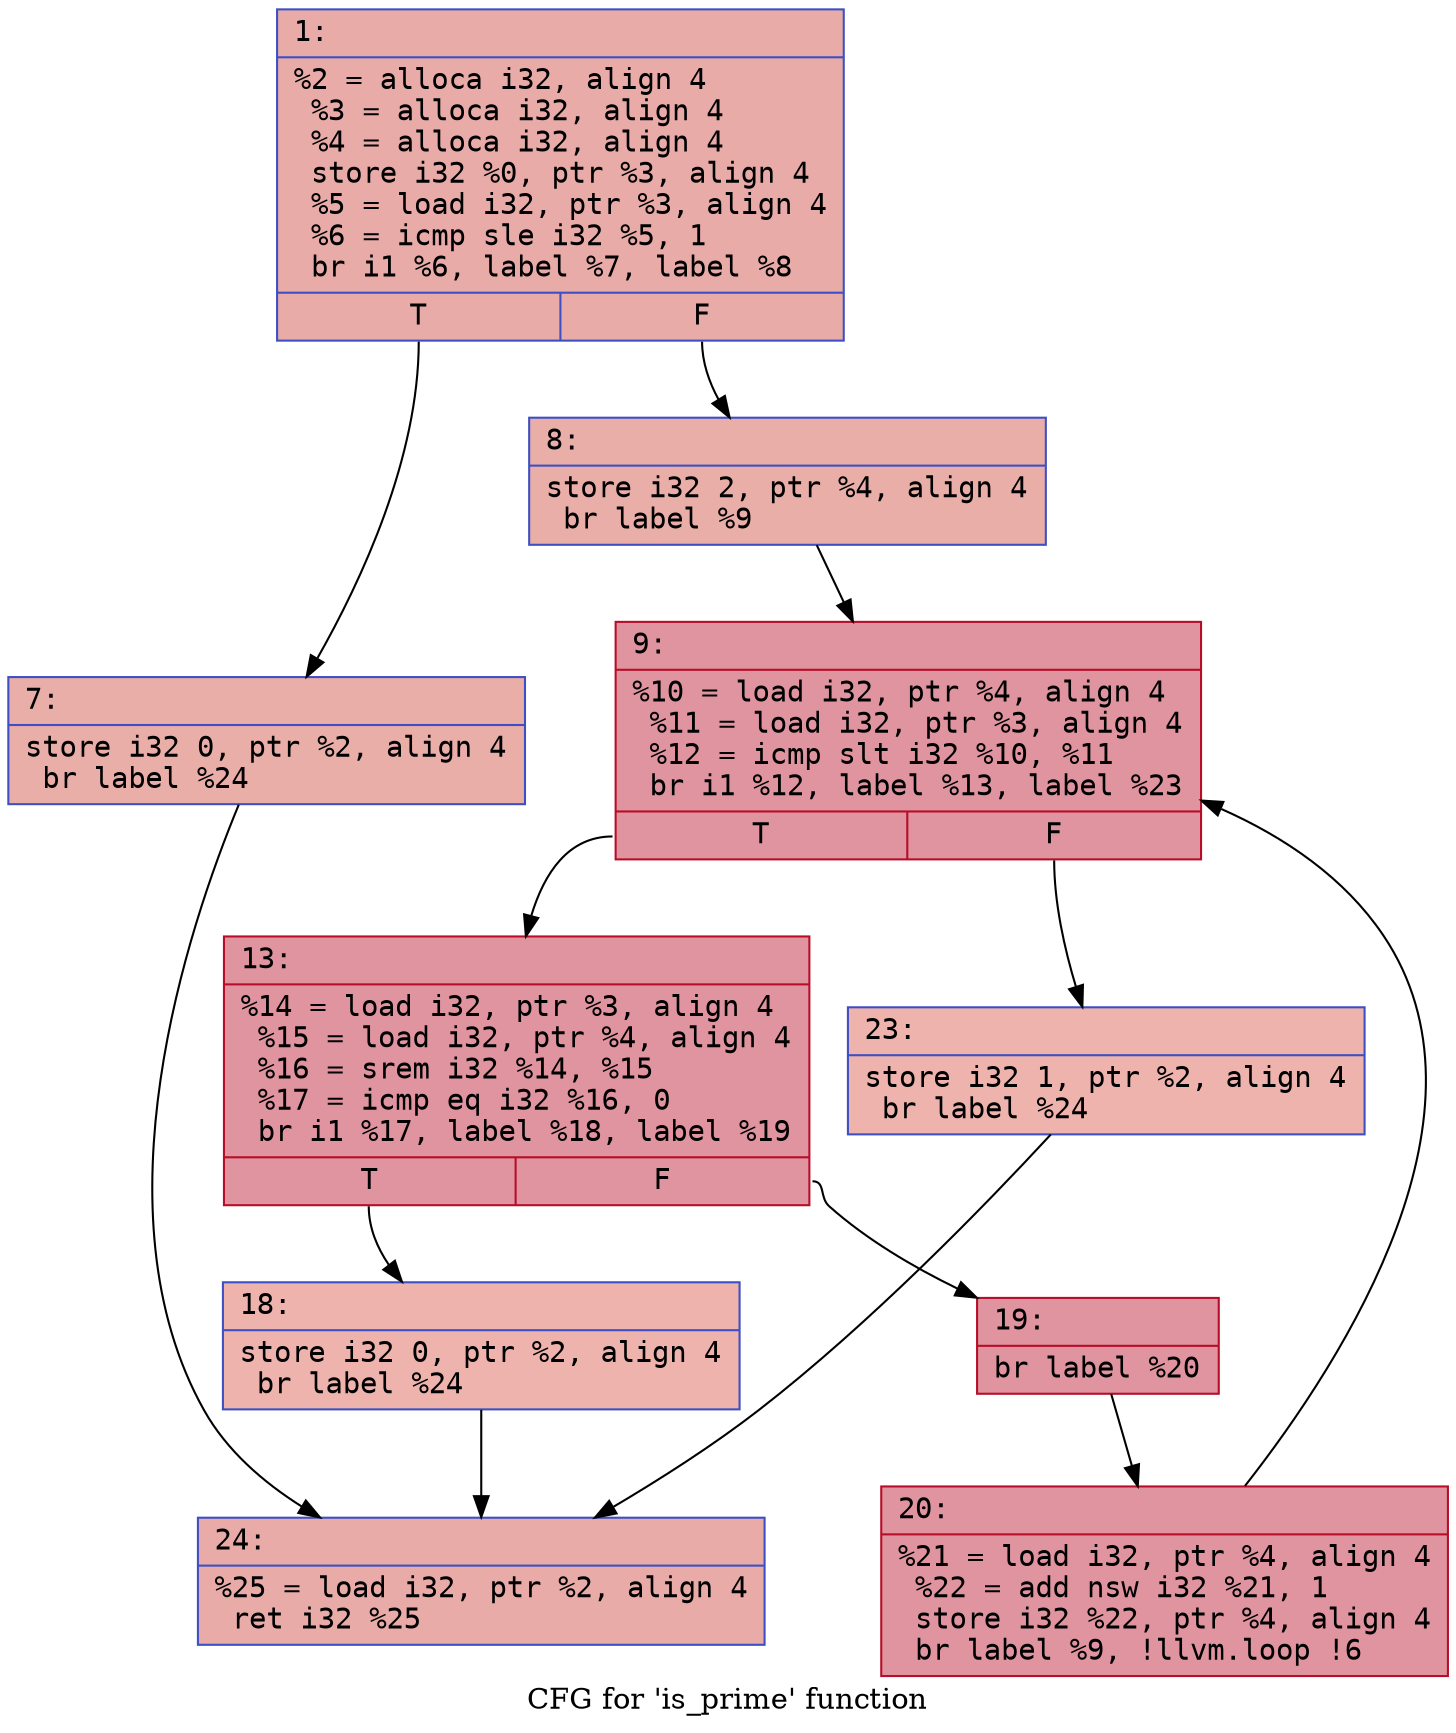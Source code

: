 digraph "CFG for 'is_prime' function" {
	label="CFG for 'is_prime' function";

	Node0x62934644ebb0 [shape=record,color="#3d50c3ff", style=filled, fillcolor="#cc403a70" fontname="Courier",label="{1:\l|  %2 = alloca i32, align 4\l  %3 = alloca i32, align 4\l  %4 = alloca i32, align 4\l  store i32 %0, ptr %3, align 4\l  %5 = load i32, ptr %3, align 4\l  %6 = icmp sle i32 %5, 1\l  br i1 %6, label %7, label %8\l|{<s0>T|<s1>F}}"];
	Node0x62934644ebb0:s0 -> Node0x62934644eab0[tooltip="1 -> 7\nProbability 50.00%" ];
	Node0x62934644ebb0:s1 -> Node0x629346450920[tooltip="1 -> 8\nProbability 50.00%" ];
	Node0x62934644eab0 [shape=record,color="#3d50c3ff", style=filled, fillcolor="#d0473d70" fontname="Courier",label="{7:\l|  store i32 0, ptr %2, align 4\l  br label %24\l}"];
	Node0x62934644eab0 -> Node0x629346450f40[tooltip="7 -> 24\nProbability 100.00%" ];
	Node0x629346450920 [shape=record,color="#3d50c3ff", style=filled, fillcolor="#d0473d70" fontname="Courier",label="{8:\l|  store i32 2, ptr %4, align 4\l  br label %9\l}"];
	Node0x629346450920 -> Node0x6293464516e0[tooltip="8 -> 9\nProbability 100.00%" ];
	Node0x6293464516e0 [shape=record,color="#b70d28ff", style=filled, fillcolor="#b70d2870" fontname="Courier",label="{9:\l|  %10 = load i32, ptr %4, align 4\l  %11 = load i32, ptr %3, align 4\l  %12 = icmp slt i32 %10, %11\l  br i1 %12, label %13, label %23\l|{<s0>T|<s1>F}}"];
	Node0x6293464516e0:s0 -> Node0x6293464518a0[tooltip="9 -> 13\nProbability 96.88%" ];
	Node0x6293464516e0:s1 -> Node0x6293464518f0[tooltip="9 -> 23\nProbability 3.12%" ];
	Node0x6293464518a0 [shape=record,color="#b70d28ff", style=filled, fillcolor="#b70d2870" fontname="Courier",label="{13:\l|  %14 = load i32, ptr %3, align 4\l  %15 = load i32, ptr %4, align 4\l  %16 = srem i32 %14, %15\l  %17 = icmp eq i32 %16, 0\l  br i1 %17, label %18, label %19\l|{<s0>T|<s1>F}}"];
	Node0x6293464518a0:s0 -> Node0x629346451b30[tooltip="13 -> 18\nProbability 3.12%" ];
	Node0x6293464518a0:s1 -> Node0x629346451b80[tooltip="13 -> 19\nProbability 96.88%" ];
	Node0x629346451b30 [shape=record,color="#3d50c3ff", style=filled, fillcolor="#d6524470" fontname="Courier",label="{18:\l|  store i32 0, ptr %2, align 4\l  br label %24\l}"];
	Node0x629346451b30 -> Node0x629346450f40[tooltip="18 -> 24\nProbability 100.00%" ];
	Node0x629346451b80 [shape=record,color="#b70d28ff", style=filled, fillcolor="#b70d2870" fontname="Courier",label="{19:\l|  br label %20\l}"];
	Node0x629346451b80 -> Node0x629346451dd0[tooltip="19 -> 20\nProbability 100.00%" ];
	Node0x629346451dd0 [shape=record,color="#b70d28ff", style=filled, fillcolor="#b70d2870" fontname="Courier",label="{20:\l|  %21 = load i32, ptr %4, align 4\l  %22 = add nsw i32 %21, 1\l  store i32 %22, ptr %4, align 4\l  br label %9, !llvm.loop !6\l}"];
	Node0x629346451dd0 -> Node0x6293464516e0[tooltip="20 -> 9\nProbability 100.00%" ];
	Node0x6293464518f0 [shape=record,color="#3d50c3ff", style=filled, fillcolor="#d6524470" fontname="Courier",label="{23:\l|  store i32 1, ptr %2, align 4\l  br label %24\l}"];
	Node0x6293464518f0 -> Node0x629346450f40[tooltip="23 -> 24\nProbability 100.00%" ];
	Node0x629346450f40 [shape=record,color="#3d50c3ff", style=filled, fillcolor="#cc403a70" fontname="Courier",label="{24:\l|  %25 = load i32, ptr %2, align 4\l  ret i32 %25\l}"];
}
